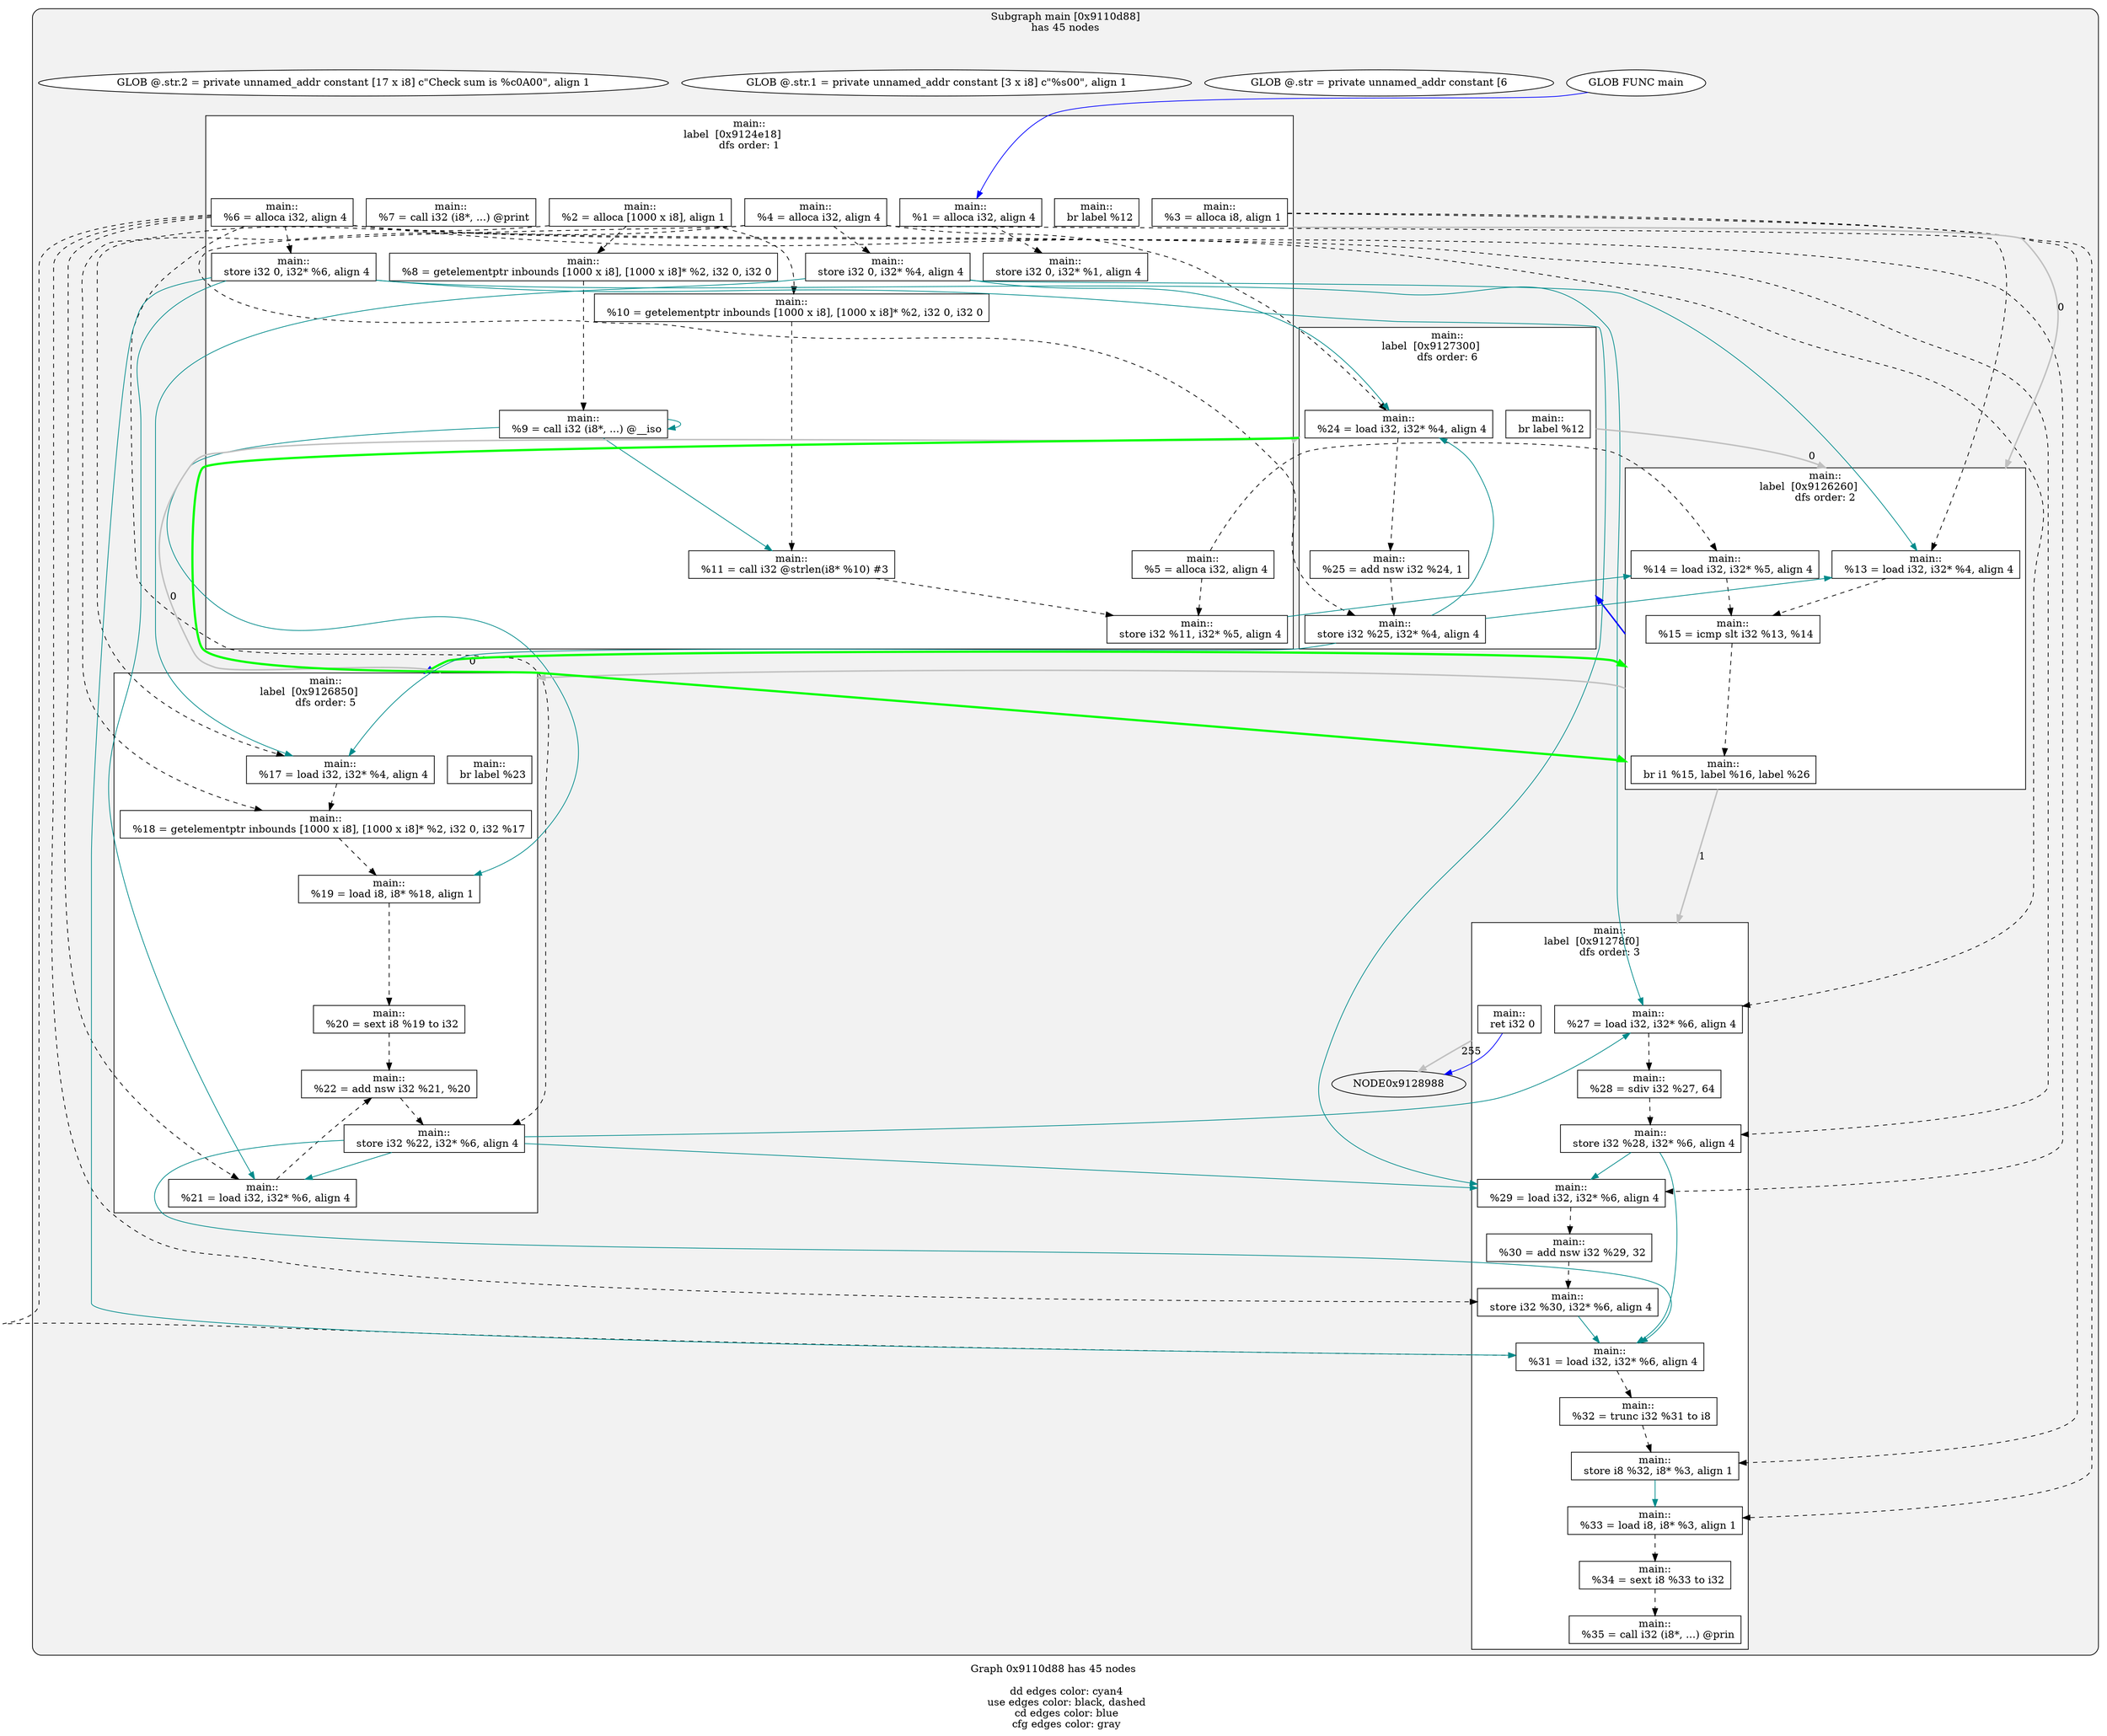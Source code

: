 digraph "DependenceGraph" {
	compound=true label="Graph 0x9110d88 has 45 nodes\n
	dd edges color: cyan4
	use edges color: black, dashed
	cd edges color: blue
	cfg edges color: gray"

	/* subgraph 0x9110d88 nodes */
	subgraph cluster_0x9110d88 {
		style="filled, rounded" fillcolor=gray95
		label="Subgraph main [0x9110d88]\nhas 45 nodes
"
		/* Basic Block main::
label  [0x9124e18] */
		subgraph cluster_bb_0x9124e18 {
			style=filled fillcolor=white
			label="main::
label  [0x9124e18]		\ndfs order: 1"
			NODE0x9124f28 [shape=rect label="0x9112efc"]
			NODE0x9125028 [shape=rect label="0x9116e74"]
			NODE0x9125158 [shape=rect label="0x9116eac"]
			NODE0x9125288 [shape=rect label="0x9117594"]
			NODE0x91253b8 [shape=rect label="0x91175cc"]
			NODE0x91254e8 [shape=rect label="0x9117604"]
			NODE0x9125618 [shape=rect label="0x9117648"]
			NODE0x9125748 [shape=rect label="0x9117688"]
			NODE0x9125890 [shape=rect label="0x91176dc"]
			NODE0x91259c0 [shape=rect label="0x911772c"]
			NODE0x9125b08 [shape=rect label="0x911777c"]
			NODE0x9125c38 [shape=rect label="0x91177c0"]
			NODE0x9125d80 [shape=rect label="0x9117808"]
			NODE0x9125eb0 [shape=rect label="0x9117848"]
			NODE0x9125fe0 [shape=rect label="0x9117888"]
			NODE0x9126110 [shape=rect label="0x91178bc"]
		} /* cluster_bb_0x9124e18 */

		/* Basic Block main::
label  [0x9126260] */
		subgraph cluster_bb_0x9126260 {
			style=filled fillcolor=white
			label="main::
label  [0x9126260]		\ndfs order: 2"
			NODE0x9126370 [shape=rect label="0x91178ec"]
			NODE0x91264a0 [shape=rect label="0x9117924"]
			NODE0x91265d0 [shape=rect label="0x9117968"]
			NODE0x9126700 [shape=rect label="0x91179b4"]
		} /* cluster_bb_0x9126260 */

		/* Basic Block main::
label  [0x9126850] */
		subgraph cluster_bb_0x9126850 {
			style=filled fillcolor=white
			label="main::
label  [0x9126850]		\ndfs order: 5"
			NODE0x9126960 [shape=rect label="0x91179e4"]
			NODE0x9126a90 [shape=rect label="0x911965c"]
			NODE0x9126bc0 [shape=rect label="0x9116df4"]
			NODE0x9126cf0 [shape=rect label="0x9116ee4"]
			NODE0x9126e20 [shape=rect label="0x9116e2c"]
			NODE0x9126f50 [shape=rect label="0x91170d0"]
			NODE0x9127080 [shape=rect label="0x9117110"]
			NODE0x91271b0 [shape=rect label="0x9117a1c"]
		} /* cluster_bb_0x9126850 */

		/* Basic Block main::
label  [0x9127300] */
		subgraph cluster_bb_0x9127300 {
			style=filled fillcolor=white
			label="main::
label  [0x9127300]		\ndfs order: 6"
			NODE0x9127410 [shape=rect label="0x9117a4c"]
			NODE0x9127540 [shape=rect label="0x9117a90"]
			NODE0x9127670 [shape=rect label="0x9117ad0"]
			NODE0x91277a0 [shape=rect label="0x9117b04"]
		} /* cluster_bb_0x9127300 */

		/* Basic Block main::
label  [0x91278f0] */
		subgraph cluster_bb_0x91278f0 {
			style=filled fillcolor=white
			label="main::
label  [0x91278f0]		\ndfs order: 3"
			NODE0x9127a00 [shape=rect label="0x9117b34"]
			NODE0x9127b30 [shape=rect label="0x9117b78"]
			NODE0x9127c60 [shape=rect label="0x9115570"]
			NODE0x9127d90 [shape=rect label="0x91155a4"]
			NODE0x9127ec0 [shape=rect label="0x91155e8"]
			NODE0x9127ff0 [shape=rect label="0x9115628"]
			NODE0x9128120 [shape=rect label="0x911565c"]
			NODE0x9128250 [shape=rect label="0x9115694"]
			NODE0x9128380 [shape=rect label="0x91156d0"]
			NODE0x91284b0 [shape=rect label="0x9115704"]
			NODE0x91285e0 [shape=rect label="0x911573c"]
			NODE0x9128710 [shape=rect label="0x9115c9c"]
			NODE0x9128858 [shape=rect label="0x9115cd4"]
		} /* cluster_bb_0x91278f0 */

	NODE0x9126110 -> NODE0x9126370 [penwidth=2 label="0"  ltail=cluster_bb_0x9124e18  lhead=cluster_bb_0x9126260  color="gray"]
	NODE0x9126700 -> NODE0x9126960 [penwidth=2 label="0"  ltail=cluster_bb_0x9126260  lhead=cluster_bb_0x9126850  color="gray"]
	NODE0x9126700 -> NODE0x9127a00 [penwidth=2 label="1"  ltail=cluster_bb_0x9126260  lhead=cluster_bb_0x91278f0  color="gray"]
	NODE0x9126700 -> NODE0x9126960 [penwidth=2 color=blue  ltail=cluster_bb_0x9126260  lhead=cluster_bb_0x9126850]
	NODE0x9126700 -> NODE0x9127410 [penwidth=2 color=blue  ltail=cluster_bb_0x9126260  lhead=cluster_bb_0x9127300]
	NODE0x91271b0 -> NODE0x9127410 [penwidth=2 label="0"  ltail=cluster_bb_0x9126850  lhead=cluster_bb_0x9127300  color="gray"]
	/* post-dominance frontiers */
NODE0x9126960 -> NODE0x9126700 [penwidth=3 color=green  ltail=cluster_bb_0x9126850  lhead=cluster_bb_0x9126260 constraint=false]
	NODE0x91277a0 -> NODE0x9126370 [penwidth=2 label="0"  ltail=cluster_bb_0x9127300  lhead=cluster_bb_0x9126260  color="gray"]
	/* post-dominance frontiers */
NODE0x9127410 -> NODE0x9126700 [penwidth=3 color=green  ltail=cluster_bb_0x9127300  lhead=cluster_bb_0x9126260 constraint=false]
	NODE0x9128858 -> NODE0x9128988 [penwidth=2 label="255"  ltail=cluster_bb_0x91278f0  lhead=cluster_bb_0x9128a88  color="gray"]
		NODE0x9124f28 [label="main::
  %1 = alloca i32, align 4" style=filled fillcolor=white]
		/* -- node 0x9112efc
		 * ------------------------------------------- */
		/* DD edges */
		/* USE edges */
		NODE0x9124f28 -> NODE0x9125618 [color="black" rank=max style="dashed"]
		/* CD edges */
		/* ID edges */
		NODE0x9127c60 [label="main::
  store i32 %28, i32* %6, align 4" style=filled fillcolor=white]
		/* -- node 0x9115570
		 * ------------------------------------------- */
		/* DD edges */
		NODE0x9127c60 -> NODE0x9127d90 [color="cyan4" rank=max]
		NODE0x9127c60 -> NODE0x9128120 [color="cyan4" rank=max]
		/* USE edges */
		/* CD edges */
		/* ID edges */
		NODE0x9127d90 [label="main::
  %29 = load i32, i32* %6, align 4" style=filled fillcolor=white]
		/* -- node 0x91155a4
		 * ------------------------------------------- */
		/* DD edges */
		/* USE edges */
		NODE0x9127d90 -> NODE0x9127ec0 [color="black" rank=max style="dashed"]
		/* CD edges */
		/* ID edges */
		NODE0x9127ec0 [label="main::
  %30 = add nsw i32 %29, 32" style=filled fillcolor=white]
		/* -- node 0x91155e8
		 * ------------------------------------------- */
		/* DD edges */
		/* USE edges */
		NODE0x9127ec0 -> NODE0x9127ff0 [color="black" rank=max style="dashed"]
		/* CD edges */
		/* ID edges */
		NODE0x9127ff0 [label="main::
  store i32 %30, i32* %6, align 4" style=filled fillcolor=white]
		/* -- node 0x9115628
		 * ------------------------------------------- */
		/* DD edges */
		NODE0x9127ff0 -> NODE0x9128120 [color="cyan4" rank=max]
		/* USE edges */
		/* CD edges */
		/* ID edges */
		NODE0x9128120 [label="main::
  %31 = load i32, i32* %6, align 4" style=filled fillcolor=white]
		/* -- node 0x911565c
		 * ------------------------------------------- */
		/* DD edges */
		/* USE edges */
		NODE0x9128120 -> NODE0x9128250 [color="black" rank=max style="dashed"]
		/* CD edges */
		/* ID edges */
		NODE0x9128250 [label="main::
  %32 = trunc i32 %31 to i8" style=filled fillcolor=white]
		/* -- node 0x9115694
		 * ------------------------------------------- */
		/* DD edges */
		/* USE edges */
		NODE0x9128250 -> NODE0x9128380 [color="black" rank=max style="dashed"]
		/* CD edges */
		/* ID edges */
		NODE0x9128380 [label="main::
  store i8 %32, i8* %3, align 1" style=filled fillcolor=white]
		/* -- node 0x91156d0
		 * ------------------------------------------- */
		/* DD edges */
		NODE0x9128380 -> NODE0x91284b0 [color="cyan4" rank=max]
		/* USE edges */
		/* CD edges */
		/* ID edges */
		NODE0x91284b0 [label="main::
  %33 = load i8, i8* %3, align 1" style=filled fillcolor=white]
		/* -- node 0x9115704
		 * ------------------------------------------- */
		/* DD edges */
		/* USE edges */
		NODE0x91284b0 -> NODE0x91285e0 [color="black" rank=max style="dashed"]
		/* CD edges */
		/* ID edges */
		NODE0x91285e0 [label="main::
  %34 = sext i8 %33 to i32" style=filled fillcolor=white]
		/* -- node 0x911573c
		 * ------------------------------------------- */
		/* DD edges */
		/* USE edges */
		NODE0x91285e0 -> NODE0x9128710 [color="black" rank=max style="dashed"]
		/* CD edges */
		/* ID edges */
		NODE0x9128710 [label="main::
  %35 = call i32 (i8*, ...) @prin" style=filled fillcolor=white]
		/* -- node 0x9115c9c
		 * ------------------------------------------- */
		/* DD edges */
		/* USE edges */
		/* CD edges */
		/* ID edges */
		NODE0x9128858 [label="main::
  ret i32 0" style=filled fillcolor=white]
		/* -- node 0x9115cd4
		 * ------------------------------------------- */
		/* DD edges */
		/* USE edges */
		/* CD edges */
		NODE0x9128858 -> NODE0x9128988 [color="blue"]
		/* ID edges */
		NODE0x9126bc0 [label="main::
  %19 = load i8, i8* %18, align 1" style=filled fillcolor=white]
		/* -- node 0x9116df4
		 * ------------------------------------------- */
		/* DD edges */
		/* USE edges */
		NODE0x9126bc0 -> NODE0x9126cf0 [color="black" rank=max style="dashed"]
		/* CD edges */
		/* ID edges */
		NODE0x9126e20 [label="main::
  %21 = load i32, i32* %6, align 4" style=filled fillcolor=white]
		/* -- node 0x9116e2c
		 * ------------------------------------------- */
		/* DD edges */
		/* USE edges */
		NODE0x9126e20 -> NODE0x9126f50 [color="black" rank=max style="dashed"]
		/* CD edges */
		/* ID edges */
		NODE0x9125028 [label="main::
  %2 = alloca [1000 x i8], align 1" style=filled fillcolor=white]
		/* -- node 0x9116e74
		 * ------------------------------------------- */
		/* DD edges */
		/* USE edges */
		NODE0x9125028 -> NODE0x9125890 [color="black" rank=max style="dashed"]
		NODE0x9125028 -> NODE0x9125b08 [color="black" rank=max style="dashed"]
		NODE0x9125028 -> NODE0x9126a90 [color="black" rank=max style="dashed"]
		/* CD edges */
		/* ID edges */
		NODE0x9125158 [label="main::
  %3 = alloca i8, align 1" style=filled fillcolor=white]
		/* -- node 0x9116eac
		 * ------------------------------------------- */
		/* DD edges */
		/* USE edges */
		NODE0x9125158 -> NODE0x9128380 [color="black" rank=max style="dashed"]
		NODE0x9125158 -> NODE0x91284b0 [color="black" rank=max style="dashed"]
		/* CD edges */
		/* ID edges */
		NODE0x9126cf0 [label="main::
  %20 = sext i8 %19 to i32" style=filled fillcolor=white]
		/* -- node 0x9116ee4
		 * ------------------------------------------- */
		/* DD edges */
		/* USE edges */
		NODE0x9126cf0 -> NODE0x9126f50 [color="black" rank=max style="dashed"]
		/* CD edges */
		/* ID edges */
		NODE0x9126f50 [label="main::
  %22 = add nsw i32 %21, %20" style=filled fillcolor=white]
		/* -- node 0x91170d0
		 * ------------------------------------------- */
		/* DD edges */
		/* USE edges */
		NODE0x9126f50 -> NODE0x9127080 [color="black" rank=max style="dashed"]
		/* CD edges */
		/* ID edges */
		NODE0x9127080 [label="main::
  store i32 %22, i32* %6, align 4" style=filled fillcolor=white]
		/* -- node 0x9117110
		 * ------------------------------------------- */
		/* DD edges */
		NODE0x9127080 -> NODE0x9126e20 [color="cyan4" rank=max]
		NODE0x9127080 -> NODE0x9127a00 [color="cyan4" rank=max]
		NODE0x9127080 -> NODE0x9127d90 [color="cyan4" rank=max]
		NODE0x9127080 -> NODE0x9128120 [color="cyan4" rank=max]
		/* USE edges */
		/* CD edges */
		/* ID edges */
		NODE0x9125288 [label="main::
  %4 = alloca i32, align 4" style=filled fillcolor=white]
		/* -- node 0x9117594
		 * ------------------------------------------- */
		/* DD edges */
		/* USE edges */
		NODE0x9125288 -> NODE0x9125fe0 [color="black" rank=max style="dashed"]
		NODE0x9125288 -> NODE0x9126370 [color="black" rank=max style="dashed"]
		NODE0x9125288 -> NODE0x9126960 [color="black" rank=max style="dashed"]
		NODE0x9125288 -> NODE0x9127410 [color="black" rank=max style="dashed"]
		NODE0x9125288 -> NODE0x9127670 [color="black" rank=max style="dashed"]
		/* CD edges */
		/* ID edges */
		NODE0x91253b8 [label="main::
  %5 = alloca i32, align 4" style=filled fillcolor=white]
		/* -- node 0x91175cc
		 * ------------------------------------------- */
		/* DD edges */
		/* USE edges */
		NODE0x91253b8 -> NODE0x9125d80 [color="black" rank=max style="dashed"]
		NODE0x91253b8 -> NODE0x91264a0 [color="black" rank=max style="dashed"]
		/* CD edges */
		/* ID edges */
		NODE0x91254e8 [label="main::
  %6 = alloca i32, align 4" style=filled fillcolor=white]
		/* -- node 0x9117604
		 * ------------------------------------------- */
		/* DD edges */
		/* USE edges */
		NODE0x91254e8 -> NODE0x9125eb0 [color="black" rank=max style="dashed"]
		NODE0x91254e8 -> NODE0x9126e20 [color="black" rank=max style="dashed"]
		NODE0x91254e8 -> NODE0x9127080 [color="black" rank=max style="dashed"]
		NODE0x91254e8 -> NODE0x9127a00 [color="black" rank=max style="dashed"]
		NODE0x91254e8 -> NODE0x9127c60 [color="black" rank=max style="dashed"]
		NODE0x91254e8 -> NODE0x9127d90 [color="black" rank=max style="dashed"]
		NODE0x91254e8 -> NODE0x9127ff0 [color="black" rank=max style="dashed"]
		NODE0x91254e8 -> NODE0x9128120 [color="black" rank=max style="dashed"]
		/* CD edges */
		/* ID edges */
		NODE0x9125618 [label="main::
  store i32 0, i32* %1, align 4" style=filled fillcolor=white]
		/* -- node 0x9117648
		 * ------------------------------------------- */
		/* DD edges */
		/* USE edges */
		/* CD edges */
		/* ID edges */
		NODE0x9125748 [label="main::
  %7 = call i32 (i8*, ...) @print" style=filled fillcolor=white]
		/* -- node 0x9117688
		 * ------------------------------------------- */
		/* DD edges */
		/* USE edges */
		/* CD edges */
		/* ID edges */
		NODE0x9125890 [label="main::
  %8 = getelementptr inbounds [1000 x i8], [1000 x i8]* %2, i32 0, i32 0" style=filled fillcolor=white]
		/* -- node 0x91176dc
		 * ------------------------------------------- */
		/* DD edges */
		/* USE edges */
		NODE0x9125890 -> NODE0x91259c0 [color="black" rank=max style="dashed"]
		/* CD edges */
		/* ID edges */
		NODE0x91259c0 [label="main::
  %9 = call i32 (i8*, ...) @__iso" style=filled fillcolor=white]
		/* -- node 0x911772c
		 * ------------------------------------------- */
		/* DD edges */
		NODE0x91259c0 -> NODE0x91259c0 [color="cyan4" rank=max]
		NODE0x91259c0 -> NODE0x9125c38 [color="cyan4" rank=max]
		NODE0x91259c0 -> NODE0x9126bc0 [color="cyan4" rank=max]
		/* USE edges */
		/* CD edges */
		/* ID edges */
		NODE0x9125b08 [label="main::
  %10 = getelementptr inbounds [1000 x i8], [1000 x i8]* %2, i32 0, i32 0" style=filled fillcolor=white]
		/* -- node 0x911777c
		 * ------------------------------------------- */
		/* DD edges */
		/* USE edges */
		NODE0x9125b08 -> NODE0x9125c38 [color="black" rank=max style="dashed"]
		/* CD edges */
		/* ID edges */
		NODE0x9125c38 [label="main::
  %11 = call i32 @strlen(i8* %10) #3" style=filled fillcolor=white]
		/* -- node 0x91177c0
		 * ------------------------------------------- */
		/* DD edges */
		/* USE edges */
		NODE0x9125c38 -> NODE0x9125d80 [color="black" rank=max style="dashed"]
		/* CD edges */
		/* ID edges */
		NODE0x9125d80 [label="main::
  store i32 %11, i32* %5, align 4" style=filled fillcolor=white]
		/* -- node 0x9117808
		 * ------------------------------------------- */
		/* DD edges */
		NODE0x9125d80 -> NODE0x91264a0 [color="cyan4" rank=max]
		/* USE edges */
		/* CD edges */
		/* ID edges */
		NODE0x9125eb0 [label="main::
  store i32 0, i32* %6, align 4" style=filled fillcolor=white]
		/* -- node 0x9117848
		 * ------------------------------------------- */
		/* DD edges */
		NODE0x9125eb0 -> NODE0x9126e20 [color="cyan4" rank=max]
		NODE0x9125eb0 -> NODE0x9127a00 [color="cyan4" rank=max]
		NODE0x9125eb0 -> NODE0x9127d90 [color="cyan4" rank=max]
		NODE0x9125eb0 -> NODE0x9128120 [color="cyan4" rank=max]
		/* USE edges */
		/* CD edges */
		/* ID edges */
		NODE0x9125fe0 [label="main::
  store i32 0, i32* %4, align 4" style=filled fillcolor=white]
		/* -- node 0x9117888
		 * ------------------------------------------- */
		/* DD edges */
		NODE0x9125fe0 -> NODE0x9126370 [color="cyan4" rank=max]
		NODE0x9125fe0 -> NODE0x9126960 [color="cyan4" rank=max]
		NODE0x9125fe0 -> NODE0x9127410 [color="cyan4" rank=max]
		/* USE edges */
		/* CD edges */
		/* ID edges */
		NODE0x9126110 [label="main::
  br label %12" style=filled fillcolor=white]
		/* -- node 0x91178bc
		 * ------------------------------------------- */
		/* DD edges */
		/* USE edges */
		/* CD edges */
		/* ID edges */
		NODE0x9126370 [label="main::
  %13 = load i32, i32* %4, align 4" style=filled fillcolor=white]
		/* -- node 0x91178ec
		 * ------------------------------------------- */
		/* DD edges */
		/* USE edges */
		NODE0x9126370 -> NODE0x91265d0 [color="black" rank=max style="dashed"]
		/* CD edges */
		/* ID edges */
		NODE0x91264a0 [label="main::
  %14 = load i32, i32* %5, align 4" style=filled fillcolor=white]
		/* -- node 0x9117924
		 * ------------------------------------------- */
		/* DD edges */
		/* USE edges */
		NODE0x91264a0 -> NODE0x91265d0 [color="black" rank=max style="dashed"]
		/* CD edges */
		/* ID edges */
		NODE0x91265d0 [label="main::
  %15 = icmp slt i32 %13, %14" style=filled fillcolor=white]
		/* -- node 0x9117968
		 * ------------------------------------------- */
		/* DD edges */
		/* USE edges */
		NODE0x91265d0 -> NODE0x9126700 [color="black" rank=max style="dashed"]
		/* CD edges */
		/* ID edges */
		NODE0x9126700 [label="main::
  br i1 %15, label %16, label %26" style=filled fillcolor=white]
		/* -- node 0x91179b4
		 * ------------------------------------------- */
		/* DD edges */
		/* USE edges */
		/* CD edges */
		/* ID edges */
		NODE0x9126960 [label="main::
  %17 = load i32, i32* %4, align 4" style=filled fillcolor=white]
		/* -- node 0x91179e4
		 * ------------------------------------------- */
		/* DD edges */
		/* USE edges */
		NODE0x9126960 -> NODE0x9126a90 [color="black" rank=max style="dashed"]
		/* CD edges */
		/* ID edges */
		NODE0x91271b0 [label="main::
  br label %23" style=filled fillcolor=white]
		/* -- node 0x9117a1c
		 * ------------------------------------------- */
		/* DD edges */
		/* USE edges */
		/* CD edges */
		/* ID edges */
		NODE0x9127410 [label="main::
  %24 = load i32, i32* %4, align 4" style=filled fillcolor=white]
		/* -- node 0x9117a4c
		 * ------------------------------------------- */
		/* DD edges */
		/* USE edges */
		NODE0x9127410 -> NODE0x9127540 [color="black" rank=max style="dashed"]
		/* CD edges */
		/* ID edges */
		NODE0x9127540 [label="main::
  %25 = add nsw i32 %24, 1" style=filled fillcolor=white]
		/* -- node 0x9117a90
		 * ------------------------------------------- */
		/* DD edges */
		/* USE edges */
		NODE0x9127540 -> NODE0x9127670 [color="black" rank=max style="dashed"]
		/* CD edges */
		/* ID edges */
		NODE0x9127670 [label="main::
  store i32 %25, i32* %4, align 4" style=filled fillcolor=white]
		/* -- node 0x9117ad0
		 * ------------------------------------------- */
		/* DD edges */
		NODE0x9127670 -> NODE0x9126370 [color="cyan4" rank=max]
		NODE0x9127670 -> NODE0x9126960 [color="cyan4" rank=max]
		NODE0x9127670 -> NODE0x9127410 [color="cyan4" rank=max]
		/* USE edges */
		/* CD edges */
		/* ID edges */
		NODE0x91277a0 [label="main::
  br label %12" style=filled fillcolor=white]
		/* -- node 0x9117b04
		 * ------------------------------------------- */
		/* DD edges */
		/* USE edges */
		/* CD edges */
		/* ID edges */
		NODE0x9127a00 [label="main::
  %27 = load i32, i32* %6, align 4" style=filled fillcolor=white]
		/* -- node 0x9117b34
		 * ------------------------------------------- */
		/* DD edges */
		/* USE edges */
		NODE0x9127a00 -> NODE0x9127b30 [color="black" rank=max style="dashed"]
		/* CD edges */
		/* ID edges */
		NODE0x9127b30 [label="main::
  %28 = sdiv i32 %27, 64" style=filled fillcolor=white]
		/* -- node 0x9117b78
		 * ------------------------------------------- */
		/* DD edges */
		/* USE edges */
		NODE0x9127b30 -> NODE0x9127c60 [color="black" rank=max style="dashed"]
		/* CD edges */
		/* ID edges */
		NODE0x9126a90 [label="main::
  %18 = getelementptr inbounds [1000 x i8], [1000 x i8]* %2, i32 0, i32 %17" style=filled fillcolor=white]
		/* -- node 0x911965c
		 * ------------------------------------------- */
		/* DD edges */
		/* USE edges */
		NODE0x9126a90 -> NODE0x9126bc0 [color="black" rank=max style="dashed"]
		/* CD edges */
		/* ID edges */
		NODE0x9124d18 [label="GLOB FUNC main" style=filled fillcolor=white]
		/* -- node 0x9110b04
		 * ------------------------------------------- */
		/* DD edges */
		/* USE edges */
		/* CD edges */
		NODE0x9124d18 -> NODE0x9124f28 [color="blue"]
		/* ID edges */
		NODE0x9124a18 [label="GLOB @.str = private unnamed_addr constant [6" style=filled fillcolor=white]
		/* -- node 0x9112e1c
		 * ------------------------------------------- */
		/* DD edges */
		/* USE edges */
		/* CD edges */
		/* ID edges */
		NODE0x9124b18 [label="GLOB @.str.1 = private unnamed_addr constant [3 x i8] c\"%s\00\", align 1" style=filled fillcolor=white]
		/* -- node 0x9112e7c
		 * ------------------------------------------- */
		/* DD edges */
		/* USE edges */
		/* CD edges */
		/* ID edges */
		NODE0x9124c18 [label="GLOB @.str.2 = private unnamed_addr constant [17 x i8] c\"Check sum is %c\0A\00\", align 1" style=filled fillcolor=white]
		/* -- node 0x9115e8c
		 * ------------------------------------------- */
		/* DD edges */
		/* USE edges */
		/* CD edges */
		/* ID edges */
	}
}
